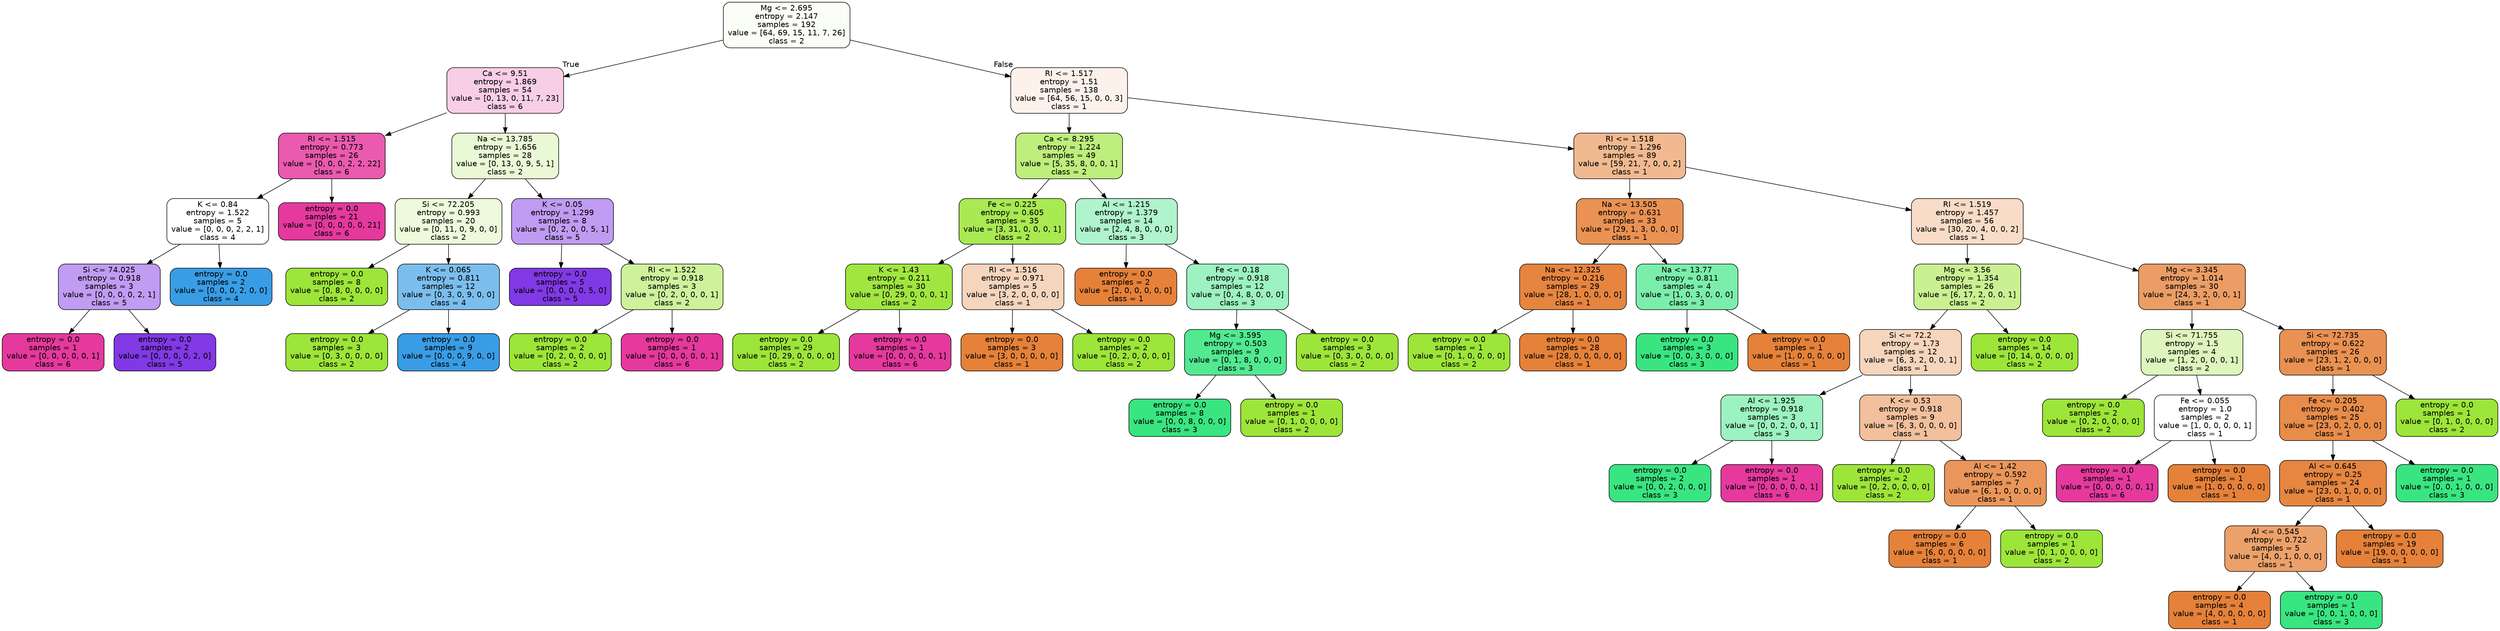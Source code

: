 digraph Tree {
node [shape=box, style="filled, rounded", color="black", fontname=helvetica] ;
edge [fontname=helvetica] ;
0 [label="Mg <= 2.695\nentropy = 2.147\nsamples = 192\nvalue = [64, 69, 15, 11, 7, 26]\nclass = 2", fillcolor="#9de5390a"] ;
1 [label="Ca <= 9.51\nentropy = 1.869\nsamples = 54\nvalue = [0, 13, 0, 11, 7, 23]\nclass = 6", fillcolor="#e5399d3e"] ;
0 -> 1 [labeldistance=2.5, labelangle=45, headlabel="True"] ;
2 [label="RI <= 1.515\nentropy = 0.773\nsamples = 26\nvalue = [0, 0, 0, 2, 2, 22]\nclass = 6", fillcolor="#e5399dd4"] ;
1 -> 2 ;
3 [label="K <= 0.84\nentropy = 1.522\nsamples = 5\nvalue = [0, 0, 0, 2, 2, 1]\nclass = 4", fillcolor="#399de500"] ;
2 -> 3 ;
4 [label="Si <= 74.025\nentropy = 0.918\nsamples = 3\nvalue = [0, 0, 0, 0, 2, 1]\nclass = 5", fillcolor="#8139e57f"] ;
3 -> 4 ;
5 [label="entropy = 0.0\nsamples = 1\nvalue = [0, 0, 0, 0, 0, 1]\nclass = 6", fillcolor="#e5399dff"] ;
4 -> 5 ;
6 [label="entropy = 0.0\nsamples = 2\nvalue = [0, 0, 0, 0, 2, 0]\nclass = 5", fillcolor="#8139e5ff"] ;
4 -> 6 ;
7 [label="entropy = 0.0\nsamples = 2\nvalue = [0, 0, 0, 2, 0, 0]\nclass = 4", fillcolor="#399de5ff"] ;
3 -> 7 ;
8 [label="entropy = 0.0\nsamples = 21\nvalue = [0, 0, 0, 0, 0, 21]\nclass = 6", fillcolor="#e5399dff"] ;
2 -> 8 ;
9 [label="Na <= 13.785\nentropy = 1.656\nsamples = 28\nvalue = [0, 13, 0, 9, 5, 1]\nclass = 2", fillcolor="#9de53936"] ;
1 -> 9 ;
10 [label="Si <= 72.205\nentropy = 0.993\nsamples = 20\nvalue = [0, 11, 0, 9, 0, 0]\nclass = 2", fillcolor="#9de5392e"] ;
9 -> 10 ;
11 [label="entropy = 0.0\nsamples = 8\nvalue = [0, 8, 0, 0, 0, 0]\nclass = 2", fillcolor="#9de539ff"] ;
10 -> 11 ;
12 [label="K <= 0.065\nentropy = 0.811\nsamples = 12\nvalue = [0, 3, 0, 9, 0, 0]\nclass = 4", fillcolor="#399de5aa"] ;
10 -> 12 ;
13 [label="entropy = 0.0\nsamples = 3\nvalue = [0, 3, 0, 0, 0, 0]\nclass = 2", fillcolor="#9de539ff"] ;
12 -> 13 ;
14 [label="entropy = 0.0\nsamples = 9\nvalue = [0, 0, 0, 9, 0, 0]\nclass = 4", fillcolor="#399de5ff"] ;
12 -> 14 ;
15 [label="K <= 0.05\nentropy = 1.299\nsamples = 8\nvalue = [0, 2, 0, 0, 5, 1]\nclass = 5", fillcolor="#8139e580"] ;
9 -> 15 ;
16 [label="entropy = 0.0\nsamples = 5\nvalue = [0, 0, 0, 0, 5, 0]\nclass = 5", fillcolor="#8139e5ff"] ;
15 -> 16 ;
17 [label="RI <= 1.522\nentropy = 0.918\nsamples = 3\nvalue = [0, 2, 0, 0, 0, 1]\nclass = 2", fillcolor="#9de5397f"] ;
15 -> 17 ;
18 [label="entropy = 0.0\nsamples = 2\nvalue = [0, 2, 0, 0, 0, 0]\nclass = 2", fillcolor="#9de539ff"] ;
17 -> 18 ;
19 [label="entropy = 0.0\nsamples = 1\nvalue = [0, 0, 0, 0, 0, 1]\nclass = 6", fillcolor="#e5399dff"] ;
17 -> 19 ;
20 [label="RI <= 1.517\nentropy = 1.51\nsamples = 138\nvalue = [64, 56, 15, 0, 0, 3]\nclass = 1", fillcolor="#e5813919"] ;
0 -> 20 [labeldistance=2.5, labelangle=-45, headlabel="False"] ;
21 [label="Ca <= 8.295\nentropy = 1.224\nsamples = 49\nvalue = [5, 35, 8, 0, 0, 1]\nclass = 2", fillcolor="#9de539a8"] ;
20 -> 21 ;
22 [label="Fe <= 0.225\nentropy = 0.605\nsamples = 35\nvalue = [3, 31, 0, 0, 0, 1]\nclass = 2", fillcolor="#9de539df"] ;
21 -> 22 ;
23 [label="K <= 1.43\nentropy = 0.211\nsamples = 30\nvalue = [0, 29, 0, 0, 0, 1]\nclass = 2", fillcolor="#9de539f6"] ;
22 -> 23 ;
24 [label="entropy = 0.0\nsamples = 29\nvalue = [0, 29, 0, 0, 0, 0]\nclass = 2", fillcolor="#9de539ff"] ;
23 -> 24 ;
25 [label="entropy = 0.0\nsamples = 1\nvalue = [0, 0, 0, 0, 0, 1]\nclass = 6", fillcolor="#e5399dff"] ;
23 -> 25 ;
26 [label="RI <= 1.516\nentropy = 0.971\nsamples = 5\nvalue = [3, 2, 0, 0, 0, 0]\nclass = 1", fillcolor="#e5813955"] ;
22 -> 26 ;
27 [label="entropy = 0.0\nsamples = 3\nvalue = [3, 0, 0, 0, 0, 0]\nclass = 1", fillcolor="#e58139ff"] ;
26 -> 27 ;
28 [label="entropy = 0.0\nsamples = 2\nvalue = [0, 2, 0, 0, 0, 0]\nclass = 2", fillcolor="#9de539ff"] ;
26 -> 28 ;
29 [label="Al <= 1.215\nentropy = 1.379\nsamples = 14\nvalue = [2, 4, 8, 0, 0, 0]\nclass = 3", fillcolor="#39e58166"] ;
21 -> 29 ;
30 [label="entropy = 0.0\nsamples = 2\nvalue = [2, 0, 0, 0, 0, 0]\nclass = 1", fillcolor="#e58139ff"] ;
29 -> 30 ;
31 [label="Fe <= 0.18\nentropy = 0.918\nsamples = 12\nvalue = [0, 4, 8, 0, 0, 0]\nclass = 3", fillcolor="#39e5817f"] ;
29 -> 31 ;
32 [label="Mg <= 3.595\nentropy = 0.503\nsamples = 9\nvalue = [0, 1, 8, 0, 0, 0]\nclass = 3", fillcolor="#39e581df"] ;
31 -> 32 ;
33 [label="entropy = 0.0\nsamples = 8\nvalue = [0, 0, 8, 0, 0, 0]\nclass = 3", fillcolor="#39e581ff"] ;
32 -> 33 ;
34 [label="entropy = 0.0\nsamples = 1\nvalue = [0, 1, 0, 0, 0, 0]\nclass = 2", fillcolor="#9de539ff"] ;
32 -> 34 ;
35 [label="entropy = 0.0\nsamples = 3\nvalue = [0, 3, 0, 0, 0, 0]\nclass = 2", fillcolor="#9de539ff"] ;
31 -> 35 ;
36 [label="RI <= 1.518\nentropy = 1.296\nsamples = 89\nvalue = [59, 21, 7, 0, 0, 2]\nclass = 1", fillcolor="#e581398e"] ;
20 -> 36 ;
37 [label="Na <= 13.505\nentropy = 0.631\nsamples = 33\nvalue = [29, 1, 3, 0, 0, 0]\nclass = 1", fillcolor="#e58139dd"] ;
36 -> 37 ;
38 [label="Na <= 12.325\nentropy = 0.216\nsamples = 29\nvalue = [28, 1, 0, 0, 0, 0]\nclass = 1", fillcolor="#e58139f6"] ;
37 -> 38 ;
39 [label="entropy = 0.0\nsamples = 1\nvalue = [0, 1, 0, 0, 0, 0]\nclass = 2", fillcolor="#9de539ff"] ;
38 -> 39 ;
40 [label="entropy = 0.0\nsamples = 28\nvalue = [28, 0, 0, 0, 0, 0]\nclass = 1", fillcolor="#e58139ff"] ;
38 -> 40 ;
41 [label="Na <= 13.77\nentropy = 0.811\nsamples = 4\nvalue = [1, 0, 3, 0, 0, 0]\nclass = 3", fillcolor="#39e581aa"] ;
37 -> 41 ;
42 [label="entropy = 0.0\nsamples = 3\nvalue = [0, 0, 3, 0, 0, 0]\nclass = 3", fillcolor="#39e581ff"] ;
41 -> 42 ;
43 [label="entropy = 0.0\nsamples = 1\nvalue = [1, 0, 0, 0, 0, 0]\nclass = 1", fillcolor="#e58139ff"] ;
41 -> 43 ;
44 [label="RI <= 1.519\nentropy = 1.457\nsamples = 56\nvalue = [30, 20, 4, 0, 0, 2]\nclass = 1", fillcolor="#e5813947"] ;
36 -> 44 ;
45 [label="Mg <= 3.56\nentropy = 1.354\nsamples = 26\nvalue = [6, 17, 2, 0, 0, 1]\nclass = 2", fillcolor="#9de5398c"] ;
44 -> 45 ;
46 [label="Si <= 72.2\nentropy = 1.73\nsamples = 12\nvalue = [6, 3, 2, 0, 0, 1]\nclass = 1", fillcolor="#e5813955"] ;
45 -> 46 ;
47 [label="Al <= 1.925\nentropy = 0.918\nsamples = 3\nvalue = [0, 0, 2, 0, 0, 1]\nclass = 3", fillcolor="#39e5817f"] ;
46 -> 47 ;
48 [label="entropy = 0.0\nsamples = 2\nvalue = [0, 0, 2, 0, 0, 0]\nclass = 3", fillcolor="#39e581ff"] ;
47 -> 48 ;
49 [label="entropy = 0.0\nsamples = 1\nvalue = [0, 0, 0, 0, 0, 1]\nclass = 6", fillcolor="#e5399dff"] ;
47 -> 49 ;
50 [label="K <= 0.53\nentropy = 0.918\nsamples = 9\nvalue = [6, 3, 0, 0, 0, 0]\nclass = 1", fillcolor="#e581397f"] ;
46 -> 50 ;
51 [label="entropy = 0.0\nsamples = 2\nvalue = [0, 2, 0, 0, 0, 0]\nclass = 2", fillcolor="#9de539ff"] ;
50 -> 51 ;
52 [label="Al <= 1.42\nentropy = 0.592\nsamples = 7\nvalue = [6, 1, 0, 0, 0, 0]\nclass = 1", fillcolor="#e58139d4"] ;
50 -> 52 ;
53 [label="entropy = 0.0\nsamples = 6\nvalue = [6, 0, 0, 0, 0, 0]\nclass = 1", fillcolor="#e58139ff"] ;
52 -> 53 ;
54 [label="entropy = 0.0\nsamples = 1\nvalue = [0, 1, 0, 0, 0, 0]\nclass = 2", fillcolor="#9de539ff"] ;
52 -> 54 ;
55 [label="entropy = 0.0\nsamples = 14\nvalue = [0, 14, 0, 0, 0, 0]\nclass = 2", fillcolor="#9de539ff"] ;
45 -> 55 ;
56 [label="Mg <= 3.345\nentropy = 1.014\nsamples = 30\nvalue = [24, 3, 2, 0, 0, 1]\nclass = 1", fillcolor="#e58139c6"] ;
44 -> 56 ;
57 [label="Si <= 71.755\nentropy = 1.5\nsamples = 4\nvalue = [1, 2, 0, 0, 0, 1]\nclass = 2", fillcolor="#9de53955"] ;
56 -> 57 ;
58 [label="entropy = 0.0\nsamples = 2\nvalue = [0, 2, 0, 0, 0, 0]\nclass = 2", fillcolor="#9de539ff"] ;
57 -> 58 ;
59 [label="Fe <= 0.055\nentropy = 1.0\nsamples = 2\nvalue = [1, 0, 0, 0, 0, 1]\nclass = 1", fillcolor="#e5813900"] ;
57 -> 59 ;
60 [label="entropy = 0.0\nsamples = 1\nvalue = [0, 0, 0, 0, 0, 1]\nclass = 6", fillcolor="#e5399dff"] ;
59 -> 60 ;
61 [label="entropy = 0.0\nsamples = 1\nvalue = [1, 0, 0, 0, 0, 0]\nclass = 1", fillcolor="#e58139ff"] ;
59 -> 61 ;
62 [label="Si <= 72.735\nentropy = 0.622\nsamples = 26\nvalue = [23, 1, 2, 0, 0, 0]\nclass = 1", fillcolor="#e58139df"] ;
56 -> 62 ;
63 [label="Fe <= 0.205\nentropy = 0.402\nsamples = 25\nvalue = [23, 0, 2, 0, 0, 0]\nclass = 1", fillcolor="#e58139e9"] ;
62 -> 63 ;
64 [label="Al <= 0.645\nentropy = 0.25\nsamples = 24\nvalue = [23, 0, 1, 0, 0, 0]\nclass = 1", fillcolor="#e58139f4"] ;
63 -> 64 ;
65 [label="Al <= 0.545\nentropy = 0.722\nsamples = 5\nvalue = [4, 0, 1, 0, 0, 0]\nclass = 1", fillcolor="#e58139bf"] ;
64 -> 65 ;
66 [label="entropy = 0.0\nsamples = 4\nvalue = [4, 0, 0, 0, 0, 0]\nclass = 1", fillcolor="#e58139ff"] ;
65 -> 66 ;
67 [label="entropy = 0.0\nsamples = 1\nvalue = [0, 0, 1, 0, 0, 0]\nclass = 3", fillcolor="#39e581ff"] ;
65 -> 67 ;
68 [label="entropy = 0.0\nsamples = 19\nvalue = [19, 0, 0, 0, 0, 0]\nclass = 1", fillcolor="#e58139ff"] ;
64 -> 68 ;
69 [label="entropy = 0.0\nsamples = 1\nvalue = [0, 0, 1, 0, 0, 0]\nclass = 3", fillcolor="#39e581ff"] ;
63 -> 69 ;
70 [label="entropy = 0.0\nsamples = 1\nvalue = [0, 1, 0, 0, 0, 0]\nclass = 2", fillcolor="#9de539ff"] ;
62 -> 70 ;
}
